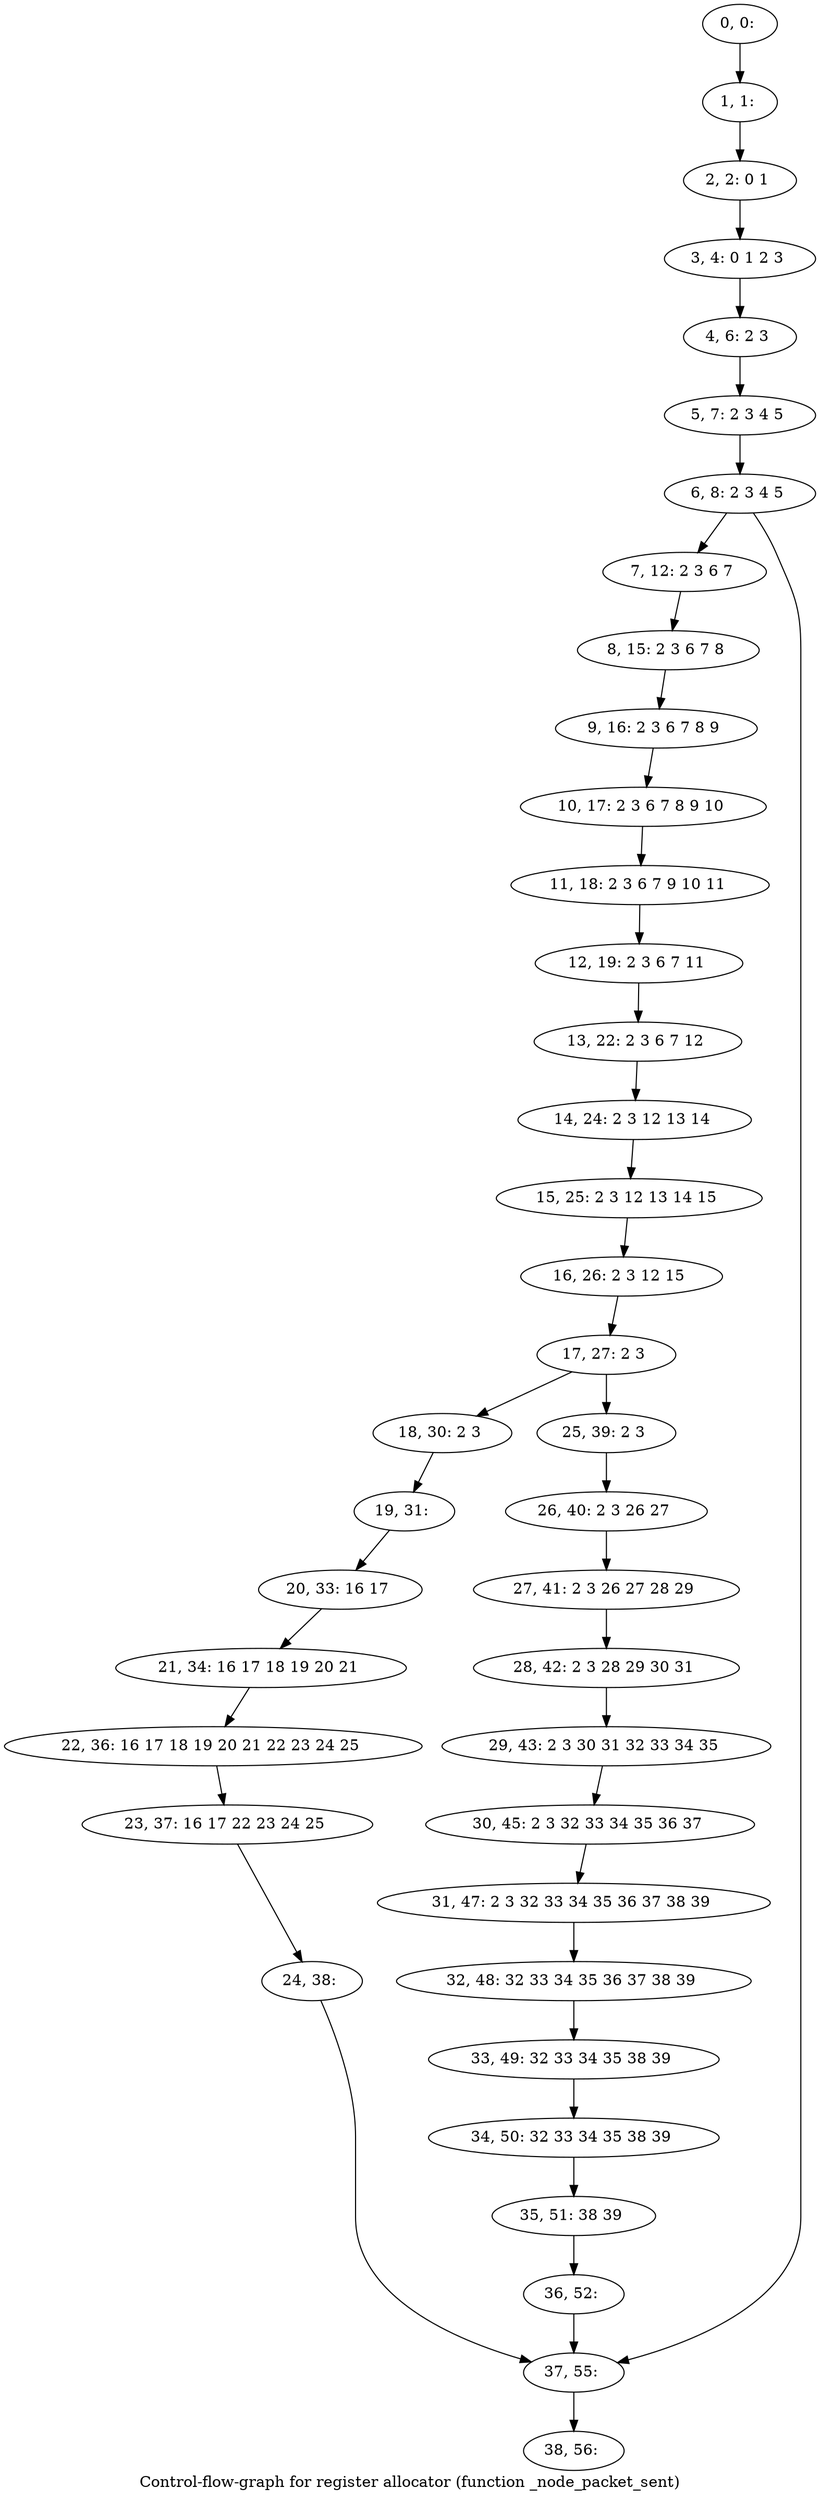 digraph G {
graph [label="Control-flow-graph for register allocator (function _node_packet_sent)"]
0[label="0, 0: "];
1[label="1, 1: "];
2[label="2, 2: 0 1 "];
3[label="3, 4: 0 1 2 3 "];
4[label="4, 6: 2 3 "];
5[label="5, 7: 2 3 4 5 "];
6[label="6, 8: 2 3 4 5 "];
7[label="7, 12: 2 3 6 7 "];
8[label="8, 15: 2 3 6 7 8 "];
9[label="9, 16: 2 3 6 7 8 9 "];
10[label="10, 17: 2 3 6 7 8 9 10 "];
11[label="11, 18: 2 3 6 7 9 10 11 "];
12[label="12, 19: 2 3 6 7 11 "];
13[label="13, 22: 2 3 6 7 12 "];
14[label="14, 24: 2 3 12 13 14 "];
15[label="15, 25: 2 3 12 13 14 15 "];
16[label="16, 26: 2 3 12 15 "];
17[label="17, 27: 2 3 "];
18[label="18, 30: 2 3 "];
19[label="19, 31: "];
20[label="20, 33: 16 17 "];
21[label="21, 34: 16 17 18 19 20 21 "];
22[label="22, 36: 16 17 18 19 20 21 22 23 24 25 "];
23[label="23, 37: 16 17 22 23 24 25 "];
24[label="24, 38: "];
25[label="25, 39: 2 3 "];
26[label="26, 40: 2 3 26 27 "];
27[label="27, 41: 2 3 26 27 28 29 "];
28[label="28, 42: 2 3 28 29 30 31 "];
29[label="29, 43: 2 3 30 31 32 33 34 35 "];
30[label="30, 45: 2 3 32 33 34 35 36 37 "];
31[label="31, 47: 2 3 32 33 34 35 36 37 38 39 "];
32[label="32, 48: 32 33 34 35 36 37 38 39 "];
33[label="33, 49: 32 33 34 35 38 39 "];
34[label="34, 50: 32 33 34 35 38 39 "];
35[label="35, 51: 38 39 "];
36[label="36, 52: "];
37[label="37, 55: "];
38[label="38, 56: "];
0->1 ;
1->2 ;
2->3 ;
3->4 ;
4->5 ;
5->6 ;
6->7 ;
6->37 ;
7->8 ;
8->9 ;
9->10 ;
10->11 ;
11->12 ;
12->13 ;
13->14 ;
14->15 ;
15->16 ;
16->17 ;
17->18 ;
17->25 ;
18->19 ;
19->20 ;
20->21 ;
21->22 ;
22->23 ;
23->24 ;
24->37 ;
25->26 ;
26->27 ;
27->28 ;
28->29 ;
29->30 ;
30->31 ;
31->32 ;
32->33 ;
33->34 ;
34->35 ;
35->36 ;
36->37 ;
37->38 ;
}
